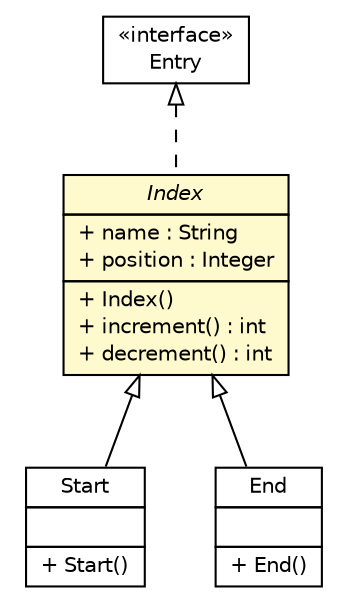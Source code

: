 #!/usr/local/bin/dot
#
# Class diagram 
# Generated by UMLGraph version R5_6 (http://www.umlgraph.org/)
#

digraph G {
	edge [fontname="Helvetica",fontsize=10,labelfontname="Helvetica",labelfontsize=10];
	node [fontname="Helvetica",fontsize=10,shape=plaintext];
	nodesep=0.25;
	ranksep=0.5;
	// sorcer.space.array.Index
	c242119 [label=<<table title="sorcer.space.array.Index" border="0" cellborder="1" cellspacing="0" cellpadding="2" port="p" bgcolor="lemonChiffon" href="./Index.html">
		<tr><td><table border="0" cellspacing="0" cellpadding="1">
<tr><td align="center" balign="center"><font face="Helvetica-Oblique"> Index </font></td></tr>
		</table></td></tr>
		<tr><td><table border="0" cellspacing="0" cellpadding="1">
<tr><td align="left" balign="left"> + name : String </td></tr>
<tr><td align="left" balign="left"> + position : Integer </td></tr>
		</table></td></tr>
		<tr><td><table border="0" cellspacing="0" cellpadding="1">
<tr><td align="left" balign="left"> + Index() </td></tr>
<tr><td align="left" balign="left"> + increment() : int </td></tr>
<tr><td align="left" balign="left"> + decrement() : int </td></tr>
		</table></td></tr>
		</table>>, URL="./Index.html", fontname="Helvetica", fontcolor="black", fontsize=10.0];
	// sorcer.space.array.Start
	c242122 [label=<<table title="sorcer.space.array.Start" border="0" cellborder="1" cellspacing="0" cellpadding="2" port="p" href="./Start.html">
		<tr><td><table border="0" cellspacing="0" cellpadding="1">
<tr><td align="center" balign="center"> Start </td></tr>
		</table></td></tr>
		<tr><td><table border="0" cellspacing="0" cellpadding="1">
<tr><td align="left" balign="left">  </td></tr>
		</table></td></tr>
		<tr><td><table border="0" cellspacing="0" cellpadding="1">
<tr><td align="left" balign="left"> + Start() </td></tr>
		</table></td></tr>
		</table>>, URL="./Start.html", fontname="Helvetica", fontcolor="black", fontsize=10.0];
	// sorcer.space.array.End
	c242123 [label=<<table title="sorcer.space.array.End" border="0" cellborder="1" cellspacing="0" cellpadding="2" port="p" href="./End.html">
		<tr><td><table border="0" cellspacing="0" cellpadding="1">
<tr><td align="center" balign="center"> End </td></tr>
		</table></td></tr>
		<tr><td><table border="0" cellspacing="0" cellpadding="1">
<tr><td align="left" balign="left">  </td></tr>
		</table></td></tr>
		<tr><td><table border="0" cellspacing="0" cellpadding="1">
<tr><td align="left" balign="left"> + End() </td></tr>
		</table></td></tr>
		</table>>, URL="./End.html", fontname="Helvetica", fontcolor="black", fontsize=10.0];
	//sorcer.space.array.Index implements net.jini.core.entry.Entry
	c242342:p -> c242119:p [dir=back,arrowtail=empty,style=dashed];
	//sorcer.space.array.Start extends sorcer.space.array.Index
	c242119:p -> c242122:p [dir=back,arrowtail=empty];
	//sorcer.space.array.End extends sorcer.space.array.Index
	c242119:p -> c242123:p [dir=back,arrowtail=empty];
	// net.jini.core.entry.Entry
	c242342 [label=<<table title="net.jini.core.entry.Entry" border="0" cellborder="1" cellspacing="0" cellpadding="2" port="p" href="https://river.apache.org/doc/api/net/jini/core/entry/Entry.html">
		<tr><td><table border="0" cellspacing="0" cellpadding="1">
<tr><td align="center" balign="center"> &#171;interface&#187; </td></tr>
<tr><td align="center" balign="center"> Entry </td></tr>
		</table></td></tr>
		</table>>, URL="https://river.apache.org/doc/api/net/jini/core/entry/Entry.html", fontname="Helvetica", fontcolor="black", fontsize=10.0];
}

